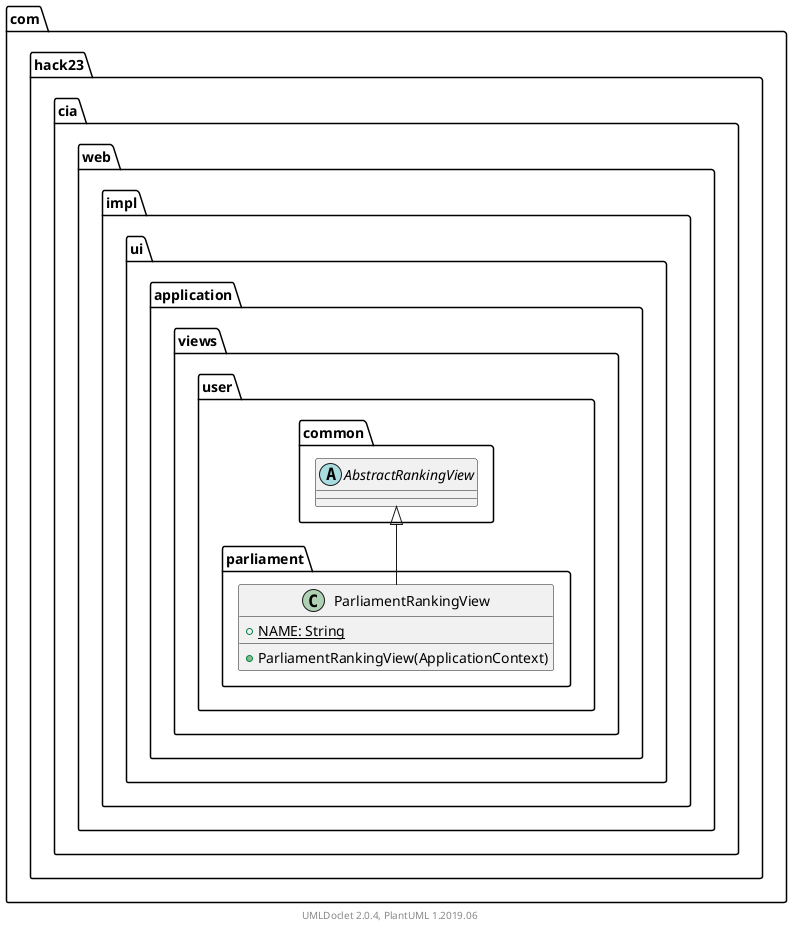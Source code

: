 @startuml
    namespace com.hack23.cia.web.impl.ui.application.views.user.parliament {

        class ParliamentRankingView [[ParliamentRankingView.html]] {
            {static} +NAME: String
            +ParliamentRankingView(ApplicationContext)
        }

        com.hack23.cia.web.impl.ui.application.views.user.common.AbstractRankingView <|-- ParliamentRankingView
    }

    namespace com.hack23.cia.web.impl.ui.application.views.user.common {
        abstract class AbstractRankingView [[../common/AbstractRankingView.html]] {
        }
    }

    center footer UMLDoclet 2.0.4, PlantUML 1.2019.06
@enduml
